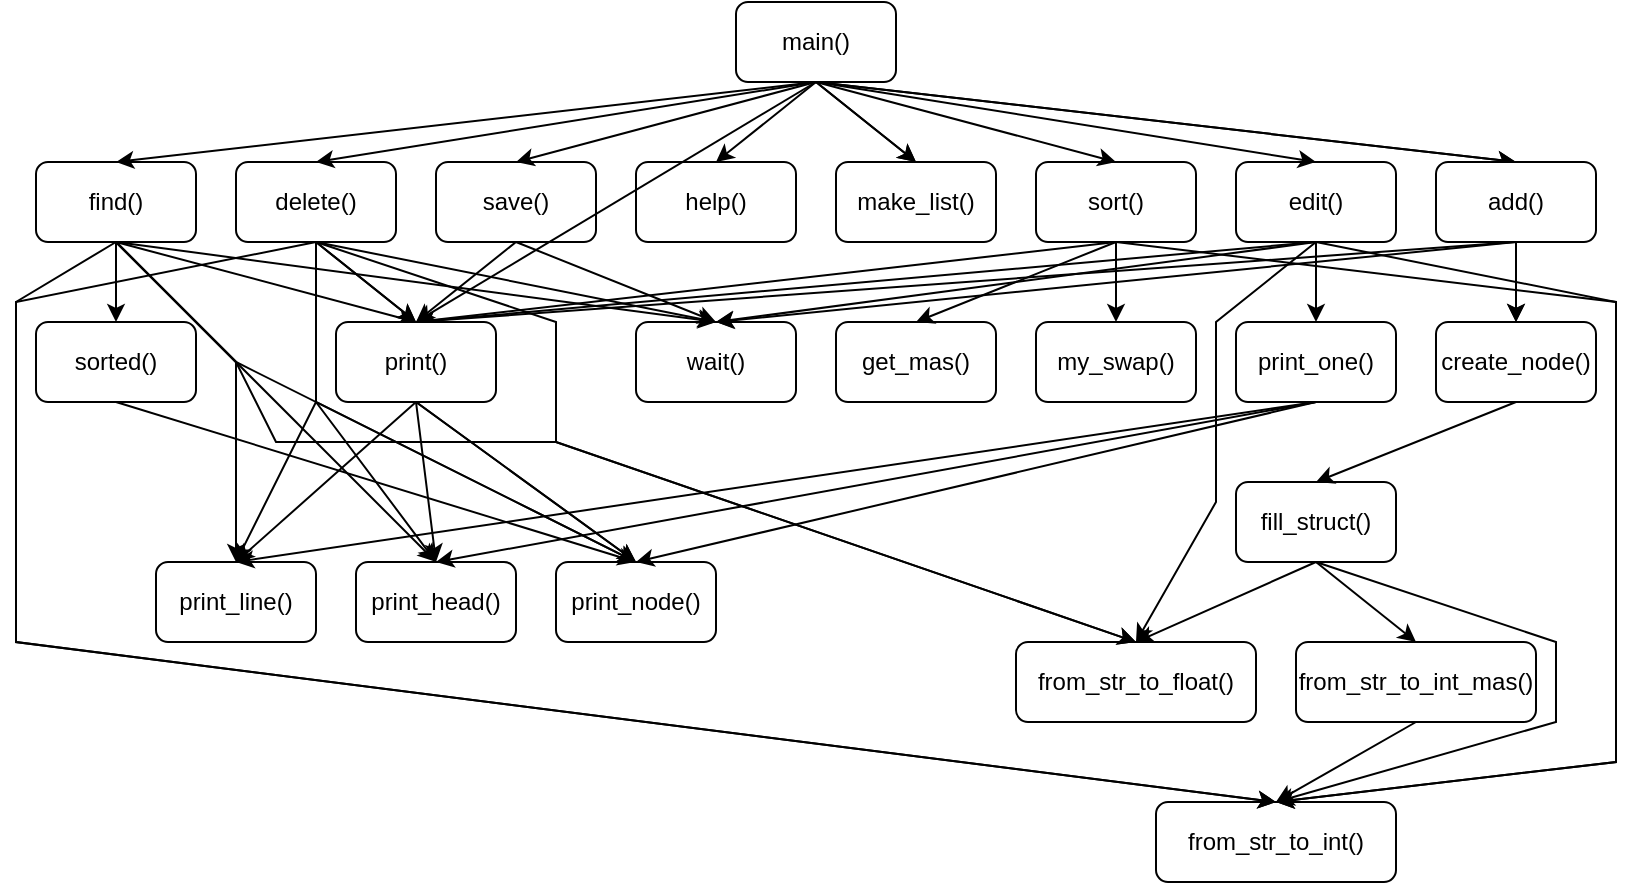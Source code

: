 <mxfile version="24.0.8" type="github">
  <diagram name="Страница — 1" id="bzlAM76s72klUTDz6-Z3">
    <mxGraphModel dx="951" dy="587" grid="1" gridSize="10" guides="1" tooltips="1" connect="1" arrows="1" fold="1" page="1" pageScale="1" pageWidth="827" pageHeight="1169" math="0" shadow="0">
      <root>
        <mxCell id="0" />
        <mxCell id="1" parent="0" />
        <mxCell id="kVX8QzD0kMPj1XJyIQ5E-1" value="main()" style="rounded=1;whiteSpace=wrap;html=1;" vertex="1" parent="1">
          <mxGeometry x="370" y="40" width="80" height="40" as="geometry" />
        </mxCell>
        <mxCell id="kVX8QzD0kMPj1XJyIQ5E-2" value="from_str_to_float()" style="rounded=1;whiteSpace=wrap;html=1;" vertex="1" parent="1">
          <mxGeometry x="510" y="360" width="120" height="40" as="geometry" />
        </mxCell>
        <mxCell id="kVX8QzD0kMPj1XJyIQ5E-24" value="from_str_to_int()" style="rounded=1;whiteSpace=wrap;html=1;" vertex="1" parent="1">
          <mxGeometry x="580" y="440" width="120" height="40" as="geometry" />
        </mxCell>
        <mxCell id="kVX8QzD0kMPj1XJyIQ5E-25" value="from_str_to_int_mas()" style="rounded=1;whiteSpace=wrap;html=1;" vertex="1" parent="1">
          <mxGeometry x="650" y="360" width="120" height="40" as="geometry" />
        </mxCell>
        <mxCell id="kVX8QzD0kMPj1XJyIQ5E-26" value="fill_struct()" style="rounded=1;whiteSpace=wrap;html=1;" vertex="1" parent="1">
          <mxGeometry x="620" y="280" width="80" height="40" as="geometry" />
        </mxCell>
        <mxCell id="kVX8QzD0kMPj1XJyIQ5E-28" value="create_node()" style="rounded=1;whiteSpace=wrap;html=1;" vertex="1" parent="1">
          <mxGeometry x="720" y="200" width="80" height="40" as="geometry" />
        </mxCell>
        <mxCell id="kVX8QzD0kMPj1XJyIQ5E-29" value="help()" style="rounded=1;whiteSpace=wrap;html=1;" vertex="1" parent="1">
          <mxGeometry x="320" y="120" width="80" height="40" as="geometry" />
        </mxCell>
        <mxCell id="kVX8QzD0kMPj1XJyIQ5E-30" value="wait()" style="rounded=1;whiteSpace=wrap;html=1;" vertex="1" parent="1">
          <mxGeometry x="320" y="200" width="80" height="40" as="geometry" />
        </mxCell>
        <mxCell id="kVX8QzD0kMPj1XJyIQ5E-32" value="print_line()" style="rounded=1;whiteSpace=wrap;html=1;" vertex="1" parent="1">
          <mxGeometry x="80" y="320" width="80" height="40" as="geometry" />
        </mxCell>
        <mxCell id="kVX8QzD0kMPj1XJyIQ5E-33" value="print_head()" style="rounded=1;whiteSpace=wrap;html=1;" vertex="1" parent="1">
          <mxGeometry x="180" y="320" width="80" height="40" as="geometry" />
        </mxCell>
        <mxCell id="kVX8QzD0kMPj1XJyIQ5E-34" value="print_node()" style="rounded=1;whiteSpace=wrap;html=1;" vertex="1" parent="1">
          <mxGeometry x="280" y="320" width="80" height="40" as="geometry" />
        </mxCell>
        <mxCell id="kVX8QzD0kMPj1XJyIQ5E-35" value="print_one()" style="rounded=1;whiteSpace=wrap;html=1;" vertex="1" parent="1">
          <mxGeometry x="620" y="200" width="80" height="40" as="geometry" />
        </mxCell>
        <mxCell id="kVX8QzD0kMPj1XJyIQ5E-36" value="sorted()" style="rounded=1;whiteSpace=wrap;html=1;" vertex="1" parent="1">
          <mxGeometry x="20" y="200" width="80" height="40" as="geometry" />
        </mxCell>
        <mxCell id="kVX8QzD0kMPj1XJyIQ5E-37" value="find()" style="rounded=1;whiteSpace=wrap;html=1;" vertex="1" parent="1">
          <mxGeometry x="20" y="120" width="80" height="40" as="geometry" />
        </mxCell>
        <mxCell id="kVX8QzD0kMPj1XJyIQ5E-38" value="get_mas()" style="rounded=1;whiteSpace=wrap;html=1;" vertex="1" parent="1">
          <mxGeometry x="420" y="200" width="80" height="40" as="geometry" />
        </mxCell>
        <mxCell id="kVX8QzD0kMPj1XJyIQ5E-39" value="my_swap()" style="rounded=1;whiteSpace=wrap;html=1;" vertex="1" parent="1">
          <mxGeometry x="520" y="200" width="80" height="40" as="geometry" />
        </mxCell>
        <mxCell id="kVX8QzD0kMPj1XJyIQ5E-40" value="sort()" style="rounded=1;whiteSpace=wrap;html=1;" vertex="1" parent="1">
          <mxGeometry x="520" y="120" width="80" height="40" as="geometry" />
        </mxCell>
        <mxCell id="kVX8QzD0kMPj1XJyIQ5E-42" value="edit()" style="rounded=1;whiteSpace=wrap;html=1;" vertex="1" parent="1">
          <mxGeometry x="620" y="120" width="80" height="40" as="geometry" />
        </mxCell>
        <mxCell id="kVX8QzD0kMPj1XJyIQ5E-43" value="delete()" style="rounded=1;whiteSpace=wrap;html=1;" vertex="1" parent="1">
          <mxGeometry x="120" y="120" width="80" height="40" as="geometry" />
        </mxCell>
        <mxCell id="kVX8QzD0kMPj1XJyIQ5E-44" value="save()" style="rounded=1;whiteSpace=wrap;html=1;" vertex="1" parent="1">
          <mxGeometry x="220" y="120" width="80" height="40" as="geometry" />
        </mxCell>
        <mxCell id="kVX8QzD0kMPj1XJyIQ5E-45" value="" style="endArrow=classic;html=1;rounded=0;exitX=0.5;exitY=1;exitDx=0;exitDy=0;entryX=0.5;entryY=0;entryDx=0;entryDy=0;" edge="1" parent="1" source="kVX8QzD0kMPj1XJyIQ5E-1" target="kVX8QzD0kMPj1XJyIQ5E-27">
          <mxGeometry width="50" height="50" relative="1" as="geometry">
            <mxPoint x="360" y="220" as="sourcePoint" />
            <mxPoint x="410" y="130" as="targetPoint" />
          </mxGeometry>
        </mxCell>
        <mxCell id="kVX8QzD0kMPj1XJyIQ5E-46" value="" style="endArrow=classic;html=1;rounded=0;exitX=0.5;exitY=1;exitDx=0;exitDy=0;entryX=0.5;entryY=0;entryDx=0;entryDy=0;" edge="1" parent="1" source="kVX8QzD0kMPj1XJyIQ5E-1" target="kVX8QzD0kMPj1XJyIQ5E-29">
          <mxGeometry width="50" height="50" relative="1" as="geometry">
            <mxPoint x="410" y="110" as="sourcePoint" />
            <mxPoint x="410" y="160" as="targetPoint" />
          </mxGeometry>
        </mxCell>
        <mxCell id="kVX8QzD0kMPj1XJyIQ5E-47" value="" style="endArrow=classic;html=1;rounded=0;exitX=0.5;exitY=1;exitDx=0;exitDy=0;entryX=0.5;entryY=0;entryDx=0;entryDy=0;" edge="1" parent="1" source="kVX8QzD0kMPj1XJyIQ5E-41" target="kVX8QzD0kMPj1XJyIQ5E-28">
          <mxGeometry width="50" height="50" relative="1" as="geometry">
            <mxPoint x="570" y="180" as="sourcePoint" />
            <mxPoint x="570" y="230" as="targetPoint" />
            <Array as="points" />
          </mxGeometry>
        </mxCell>
        <mxCell id="kVX8QzD0kMPj1XJyIQ5E-48" value="" style="endArrow=classic;html=1;rounded=0;exitX=0.5;exitY=1;exitDx=0;exitDy=0;entryX=0.5;entryY=0;entryDx=0;entryDy=0;" edge="1" parent="1" source="kVX8QzD0kMPj1XJyIQ5E-1" target="kVX8QzD0kMPj1XJyIQ5E-37">
          <mxGeometry width="50" height="50" relative="1" as="geometry">
            <mxPoint x="530" y="30" as="sourcePoint" />
            <mxPoint x="530" y="80" as="targetPoint" />
          </mxGeometry>
        </mxCell>
        <mxCell id="kVX8QzD0kMPj1XJyIQ5E-49" value="" style="endArrow=classic;html=1;rounded=0;exitX=0.5;exitY=1;exitDx=0;exitDy=0;entryX=0.5;entryY=0;entryDx=0;entryDy=0;" edge="1" parent="1" source="kVX8QzD0kMPj1XJyIQ5E-1" target="kVX8QzD0kMPj1XJyIQ5E-43">
          <mxGeometry width="50" height="50" relative="1" as="geometry">
            <mxPoint x="510" y="10" as="sourcePoint" />
            <mxPoint x="510" y="60" as="targetPoint" />
          </mxGeometry>
        </mxCell>
        <mxCell id="kVX8QzD0kMPj1XJyIQ5E-50" value="" style="endArrow=classic;html=1;rounded=0;exitX=0.5;exitY=1;exitDx=0;exitDy=0;entryX=0.5;entryY=0;entryDx=0;entryDy=0;" edge="1" parent="1" source="kVX8QzD0kMPj1XJyIQ5E-1" target="kVX8QzD0kMPj1XJyIQ5E-40">
          <mxGeometry width="50" height="50" relative="1" as="geometry">
            <mxPoint x="530" y="10" as="sourcePoint" />
            <mxPoint x="530" y="60" as="targetPoint" />
          </mxGeometry>
        </mxCell>
        <mxCell id="kVX8QzD0kMPj1XJyIQ5E-51" value="" style="endArrow=classic;html=1;rounded=0;exitX=0.5;exitY=1;exitDx=0;exitDy=0;entryX=0.5;entryY=0;entryDx=0;entryDy=0;" edge="1" parent="1" source="kVX8QzD0kMPj1XJyIQ5E-1" target="kVX8QzD0kMPj1XJyIQ5E-42">
          <mxGeometry width="50" height="50" relative="1" as="geometry">
            <mxPoint x="480" y="40" as="sourcePoint" />
            <mxPoint x="510" y="70" as="targetPoint" />
          </mxGeometry>
        </mxCell>
        <mxCell id="kVX8QzD0kMPj1XJyIQ5E-52" value="" style="endArrow=classic;html=1;rounded=0;exitX=0.5;exitY=1;exitDx=0;exitDy=0;entryX=0.5;entryY=0;entryDx=0;entryDy=0;" edge="1" parent="1" source="kVX8QzD0kMPj1XJyIQ5E-1" target="kVX8QzD0kMPj1XJyIQ5E-41">
          <mxGeometry width="50" height="50" relative="1" as="geometry">
            <mxPoint x="630" y="30" as="sourcePoint" />
            <mxPoint x="630" y="80" as="targetPoint" />
          </mxGeometry>
        </mxCell>
        <mxCell id="kVX8QzD0kMPj1XJyIQ5E-53" value="" style="endArrow=classic;html=1;rounded=0;exitX=0.5;exitY=1;exitDx=0;exitDy=0;entryX=0.5;entryY=0;entryDx=0;entryDy=0;" edge="1" parent="1" source="kVX8QzD0kMPj1XJyIQ5E-1" target="kVX8QzD0kMPj1XJyIQ5E-44">
          <mxGeometry width="50" height="50" relative="1" as="geometry">
            <mxPoint x="620" y="40" as="sourcePoint" />
            <mxPoint x="620" y="90" as="targetPoint" />
          </mxGeometry>
        </mxCell>
        <mxCell id="kVX8QzD0kMPj1XJyIQ5E-54" value="" style="endArrow=classic;html=1;rounded=0;exitX=0.5;exitY=1;exitDx=0;exitDy=0;entryX=0.5;entryY=0;entryDx=0;entryDy=0;" edge="1" parent="1" source="kVX8QzD0kMPj1XJyIQ5E-41" target="kVX8QzD0kMPj1XJyIQ5E-28">
          <mxGeometry width="50" height="50" relative="1" as="geometry">
            <mxPoint x="633" y="440" as="sourcePoint" />
            <mxPoint x="633" y="490" as="targetPoint" />
          </mxGeometry>
        </mxCell>
        <mxCell id="kVX8QzD0kMPj1XJyIQ5E-55" value="" style="endArrow=classic;html=1;rounded=0;exitX=0.5;exitY=1;exitDx=0;exitDy=0;entryX=0.5;entryY=0;entryDx=0;entryDy=0;" edge="1" parent="1" source="kVX8QzD0kMPj1XJyIQ5E-37" target="kVX8QzD0kMPj1XJyIQ5E-36">
          <mxGeometry width="50" height="50" relative="1" as="geometry">
            <mxPoint x="243" y="370" as="sourcePoint" />
            <mxPoint x="243" y="420" as="targetPoint" />
          </mxGeometry>
        </mxCell>
        <mxCell id="kVX8QzD0kMPj1XJyIQ5E-57" value="" style="endArrow=classic;html=1;rounded=0;exitX=0.5;exitY=1;exitDx=0;exitDy=0;entryX=0.5;entryY=0;entryDx=0;entryDy=0;" edge="1" parent="1" source="kVX8QzD0kMPj1XJyIQ5E-40" target="kVX8QzD0kMPj1XJyIQ5E-38">
          <mxGeometry width="50" height="50" relative="1" as="geometry">
            <mxPoint x="333" y="420" as="sourcePoint" />
            <mxPoint x="333" y="470" as="targetPoint" />
          </mxGeometry>
        </mxCell>
        <mxCell id="kVX8QzD0kMPj1XJyIQ5E-58" value="" style="endArrow=classic;html=1;rounded=0;exitX=0.5;exitY=1;exitDx=0;exitDy=0;entryX=0.5;entryY=0;entryDx=0;entryDy=0;" edge="1" parent="1" source="kVX8QzD0kMPj1XJyIQ5E-40" target="kVX8QzD0kMPj1XJyIQ5E-39">
          <mxGeometry width="50" height="50" relative="1" as="geometry">
            <mxPoint x="413" y="400" as="sourcePoint" />
            <mxPoint x="413" y="450" as="targetPoint" />
          </mxGeometry>
        </mxCell>
        <mxCell id="kVX8QzD0kMPj1XJyIQ5E-59" value="" style="endArrow=classic;html=1;rounded=0;exitX=0.5;exitY=1;exitDx=0;exitDy=0;entryX=0.5;entryY=0;entryDx=0;entryDy=0;" edge="1" parent="1" source="kVX8QzD0kMPj1XJyIQ5E-25" target="kVX8QzD0kMPj1XJyIQ5E-24">
          <mxGeometry width="50" height="50" relative="1" as="geometry">
            <mxPoint x="620" y="440" as="sourcePoint" />
            <mxPoint x="620" y="490" as="targetPoint" />
          </mxGeometry>
        </mxCell>
        <mxCell id="kVX8QzD0kMPj1XJyIQ5E-60" value="" style="endArrow=classic;html=1;rounded=0;exitX=0.5;exitY=1;exitDx=0;exitDy=0;entryX=0.5;entryY=0;entryDx=0;entryDy=0;" edge="1" parent="1" source="kVX8QzD0kMPj1XJyIQ5E-26" target="kVX8QzD0kMPj1XJyIQ5E-25">
          <mxGeometry width="50" height="50" relative="1" as="geometry">
            <mxPoint x="730" y="350" as="sourcePoint" />
            <mxPoint x="730" y="400" as="targetPoint" />
          </mxGeometry>
        </mxCell>
        <mxCell id="kVX8QzD0kMPj1XJyIQ5E-61" value="" style="endArrow=classic;html=1;rounded=0;exitX=0.5;exitY=1;exitDx=0;exitDy=0;entryX=0.5;entryY=0;entryDx=0;entryDy=0;" edge="1" parent="1" source="kVX8QzD0kMPj1XJyIQ5E-26" target="kVX8QzD0kMPj1XJyIQ5E-24">
          <mxGeometry width="50" height="50" relative="1" as="geometry">
            <mxPoint x="940" y="390" as="sourcePoint" />
            <mxPoint x="970" y="490" as="targetPoint" />
            <Array as="points">
              <mxPoint x="780" y="360" />
              <mxPoint x="780" y="400" />
            </Array>
          </mxGeometry>
        </mxCell>
        <mxCell id="kVX8QzD0kMPj1XJyIQ5E-62" value="" style="endArrow=classic;html=1;rounded=0;exitX=0.5;exitY=1;exitDx=0;exitDy=0;entryX=0.5;entryY=0;entryDx=0;entryDy=0;" edge="1" parent="1" source="kVX8QzD0kMPj1XJyIQ5E-37" target="kVX8QzD0kMPj1XJyIQ5E-24">
          <mxGeometry width="50" height="50" relative="1" as="geometry">
            <mxPoint x="263" y="440" as="sourcePoint" />
            <mxPoint x="263" y="490" as="targetPoint" />
            <Array as="points">
              <mxPoint x="10" y="190" />
              <mxPoint x="10" y="360" />
            </Array>
          </mxGeometry>
        </mxCell>
        <mxCell id="kVX8QzD0kMPj1XJyIQ5E-63" value="" style="endArrow=classic;html=1;rounded=0;exitX=0.5;exitY=1;exitDx=0;exitDy=0;entryX=0.5;entryY=0;entryDx=0;entryDy=0;" edge="1" parent="1" source="kVX8QzD0kMPj1XJyIQ5E-40" target="kVX8QzD0kMPj1XJyIQ5E-24">
          <mxGeometry width="50" height="50" relative="1" as="geometry">
            <mxPoint x="423" y="470" as="sourcePoint" />
            <mxPoint x="423" y="520" as="targetPoint" />
            <Array as="points">
              <mxPoint x="810" y="190" />
              <mxPoint x="810" y="420" />
            </Array>
          </mxGeometry>
        </mxCell>
        <mxCell id="kVX8QzD0kMPj1XJyIQ5E-64" value="" style="endArrow=classic;html=1;rounded=0;exitX=0.5;exitY=1;exitDx=0;exitDy=0;entryX=0.5;entryY=0;entryDx=0;entryDy=0;" edge="1" parent="1" source="kVX8QzD0kMPj1XJyIQ5E-42" target="kVX8QzD0kMPj1XJyIQ5E-24">
          <mxGeometry width="50" height="50" relative="1" as="geometry">
            <mxPoint x="183" y="380" as="sourcePoint" />
            <mxPoint x="183" y="430" as="targetPoint" />
            <Array as="points">
              <mxPoint x="810" y="190" />
              <mxPoint x="810" y="420" />
            </Array>
          </mxGeometry>
        </mxCell>
        <mxCell id="kVX8QzD0kMPj1XJyIQ5E-65" value="" style="endArrow=classic;html=1;rounded=0;exitX=0.5;exitY=1;exitDx=0;exitDy=0;entryX=0.5;entryY=0;entryDx=0;entryDy=0;" edge="1" parent="1" source="kVX8QzD0kMPj1XJyIQ5E-43" target="kVX8QzD0kMPj1XJyIQ5E-24">
          <mxGeometry width="50" height="50" relative="1" as="geometry">
            <mxPoint x="193" y="420" as="sourcePoint" />
            <mxPoint x="193" y="470" as="targetPoint" />
            <Array as="points">
              <mxPoint x="10" y="190" />
              <mxPoint x="10" y="360" />
            </Array>
          </mxGeometry>
        </mxCell>
        <mxCell id="kVX8QzD0kMPj1XJyIQ5E-66" value="" style="endArrow=classic;html=1;rounded=0;exitX=0.5;exitY=1;exitDx=0;exitDy=0;entryX=0.5;entryY=0;entryDx=0;entryDy=0;" edge="1" parent="1" source="kVX8QzD0kMPj1XJyIQ5E-26" target="kVX8QzD0kMPj1XJyIQ5E-2">
          <mxGeometry width="50" height="50" relative="1" as="geometry">
            <mxPoint x="610" y="430" as="sourcePoint" />
            <mxPoint x="610" y="480" as="targetPoint" />
          </mxGeometry>
        </mxCell>
        <mxCell id="kVX8QzD0kMPj1XJyIQ5E-67" value="" style="endArrow=classic;html=1;rounded=0;exitX=0.5;exitY=1;exitDx=0;exitDy=0;entryX=0.5;entryY=0;entryDx=0;entryDy=0;" edge="1" parent="1" source="kVX8QzD0kMPj1XJyIQ5E-37" target="kVX8QzD0kMPj1XJyIQ5E-2">
          <mxGeometry width="50" height="50" relative="1" as="geometry">
            <mxPoint x="293" y="460" as="sourcePoint" />
            <mxPoint x="293" y="510" as="targetPoint" />
            <Array as="points">
              <mxPoint x="120" y="220" />
              <mxPoint x="140" y="260" />
              <mxPoint x="280" y="260" />
            </Array>
          </mxGeometry>
        </mxCell>
        <mxCell id="kVX8QzD0kMPj1XJyIQ5E-68" value="" style="endArrow=classic;html=1;rounded=0;exitX=0.5;exitY=1;exitDx=0;exitDy=0;entryX=0.5;entryY=0;entryDx=0;entryDy=0;" edge="1" parent="1" source="kVX8QzD0kMPj1XJyIQ5E-42" target="kVX8QzD0kMPj1XJyIQ5E-2">
          <mxGeometry width="50" height="50" relative="1" as="geometry">
            <mxPoint x="253" y="450" as="sourcePoint" />
            <mxPoint x="253" y="500" as="targetPoint" />
            <Array as="points">
              <mxPoint x="610" y="200" />
              <mxPoint x="610" y="290" />
            </Array>
          </mxGeometry>
        </mxCell>
        <mxCell id="kVX8QzD0kMPj1XJyIQ5E-69" value="" style="endArrow=classic;html=1;rounded=0;exitX=0.5;exitY=1;exitDx=0;exitDy=0;entryX=0.5;entryY=0;entryDx=0;entryDy=0;" edge="1" parent="1" source="kVX8QzD0kMPj1XJyIQ5E-43" target="kVX8QzD0kMPj1XJyIQ5E-2">
          <mxGeometry width="50" height="50" relative="1" as="geometry">
            <mxPoint x="213" y="440" as="sourcePoint" />
            <mxPoint x="213" y="490" as="targetPoint" />
            <Array as="points">
              <mxPoint x="280" y="200" />
              <mxPoint x="280" y="260" />
            </Array>
          </mxGeometry>
        </mxCell>
        <mxCell id="kVX8QzD0kMPj1XJyIQ5E-70" value="" style="endArrow=classic;html=1;rounded=0;exitX=0.5;exitY=1;exitDx=0;exitDy=0;entryX=0.5;entryY=0;entryDx=0;entryDy=0;" edge="1" parent="1" source="kVX8QzD0kMPj1XJyIQ5E-28" target="kVX8QzD0kMPj1XJyIQ5E-26">
          <mxGeometry width="50" height="50" relative="1" as="geometry">
            <mxPoint x="560" y="420" as="sourcePoint" />
            <mxPoint x="560" y="470" as="targetPoint" />
          </mxGeometry>
        </mxCell>
        <mxCell id="kVX8QzD0kMPj1XJyIQ5E-71" value="" style="endArrow=classic;html=1;rounded=0;exitX=0.5;exitY=1;exitDx=0;exitDy=0;entryX=0.5;entryY=0;entryDx=0;entryDy=0;" edge="1" parent="1" source="kVX8QzD0kMPj1XJyIQ5E-37" target="kVX8QzD0kMPj1XJyIQ5E-30">
          <mxGeometry width="50" height="50" relative="1" as="geometry">
            <mxPoint x="83" y="310" as="sourcePoint" />
            <mxPoint x="83" y="360" as="targetPoint" />
          </mxGeometry>
        </mxCell>
        <mxCell id="kVX8QzD0kMPj1XJyIQ5E-73" value="" style="endArrow=classic;html=1;rounded=0;exitX=0.5;exitY=1;exitDx=0;exitDy=0;entryX=0.5;entryY=0;entryDx=0;entryDy=0;" edge="1" parent="1" source="kVX8QzD0kMPj1XJyIQ5E-41" target="kVX8QzD0kMPj1XJyIQ5E-30">
          <mxGeometry width="50" height="50" relative="1" as="geometry">
            <mxPoint x="153" y="390" as="sourcePoint" />
            <mxPoint x="153" y="440" as="targetPoint" />
          </mxGeometry>
        </mxCell>
        <mxCell id="kVX8QzD0kMPj1XJyIQ5E-74" value="" style="endArrow=classic;html=1;rounded=0;exitX=0.5;exitY=1;exitDx=0;exitDy=0;entryX=0.5;entryY=0;entryDx=0;entryDy=0;" edge="1" parent="1" source="kVX8QzD0kMPj1XJyIQ5E-42" target="kVX8QzD0kMPj1XJyIQ5E-30">
          <mxGeometry width="50" height="50" relative="1" as="geometry">
            <mxPoint x="283" y="410" as="sourcePoint" />
            <mxPoint x="283" y="460" as="targetPoint" />
          </mxGeometry>
        </mxCell>
        <mxCell id="kVX8QzD0kMPj1XJyIQ5E-75" value="" style="endArrow=classic;html=1;rounded=0;exitX=0.5;exitY=1;exitDx=0;exitDy=0;entryX=0.5;entryY=0;entryDx=0;entryDy=0;" edge="1" parent="1" source="kVX8QzD0kMPj1XJyIQ5E-43" target="kVX8QzD0kMPj1XJyIQ5E-30">
          <mxGeometry width="50" height="50" relative="1" as="geometry">
            <mxPoint x="233" y="440" as="sourcePoint" />
            <mxPoint x="233" y="490" as="targetPoint" />
          </mxGeometry>
        </mxCell>
        <mxCell id="kVX8QzD0kMPj1XJyIQ5E-76" value="" style="endArrow=classic;html=1;rounded=0;exitX=0.5;exitY=1;exitDx=0;exitDy=0;entryX=0.5;entryY=0;entryDx=0;entryDy=0;" edge="1" parent="1" source="kVX8QzD0kMPj1XJyIQ5E-44" target="kVX8QzD0kMPj1XJyIQ5E-30">
          <mxGeometry width="50" height="50" relative="1" as="geometry">
            <mxPoint x="163" y="440" as="sourcePoint" />
            <mxPoint x="163" y="490" as="targetPoint" />
          </mxGeometry>
        </mxCell>
        <mxCell id="kVX8QzD0kMPj1XJyIQ5E-77" value="" style="endArrow=classic;html=1;rounded=0;exitX=0.5;exitY=1;exitDx=0;exitDy=0;entryX=0.5;entryY=0;entryDx=0;entryDy=0;" edge="1" parent="1" source="kVX8QzD0kMPj1XJyIQ5E-35" target="kVX8QzD0kMPj1XJyIQ5E-32">
          <mxGeometry width="50" height="50" relative="1" as="geometry">
            <mxPoint x="180" y="510" as="sourcePoint" />
            <mxPoint x="180" y="560" as="targetPoint" />
          </mxGeometry>
        </mxCell>
        <mxCell id="kVX8QzD0kMPj1XJyIQ5E-78" value="" style="endArrow=classic;html=1;rounded=0;exitX=0.5;exitY=1;exitDx=0;exitDy=0;entryX=0.5;entryY=0;entryDx=0;entryDy=0;" edge="1" parent="1" source="kVX8QzD0kMPj1XJyIQ5E-31" target="kVX8QzD0kMPj1XJyIQ5E-32">
          <mxGeometry width="50" height="50" relative="1" as="geometry">
            <mxPoint x="370" y="500" as="sourcePoint" />
            <mxPoint x="370" y="550" as="targetPoint" />
          </mxGeometry>
        </mxCell>
        <mxCell id="kVX8QzD0kMPj1XJyIQ5E-79" value="" style="endArrow=classic;html=1;rounded=0;exitX=0.5;exitY=1;exitDx=0;exitDy=0;entryX=0.5;entryY=0;entryDx=0;entryDy=0;" edge="1" parent="1" source="kVX8QzD0kMPj1XJyIQ5E-35" target="kVX8QzD0kMPj1XJyIQ5E-33">
          <mxGeometry width="50" height="50" relative="1" as="geometry">
            <mxPoint x="240" y="490" as="sourcePoint" />
            <mxPoint x="240" y="540" as="targetPoint" />
          </mxGeometry>
        </mxCell>
        <mxCell id="kVX8QzD0kMPj1XJyIQ5E-80" value="" style="endArrow=classic;html=1;rounded=0;exitX=0.5;exitY=1;exitDx=0;exitDy=0;entryX=0.5;entryY=0;entryDx=0;entryDy=0;" edge="1" parent="1" source="kVX8QzD0kMPj1XJyIQ5E-35" target="kVX8QzD0kMPj1XJyIQ5E-34">
          <mxGeometry width="50" height="50" relative="1" as="geometry">
            <mxPoint x="350" y="630" as="sourcePoint" />
            <mxPoint x="350" y="680" as="targetPoint" />
          </mxGeometry>
        </mxCell>
        <mxCell id="kVX8QzD0kMPj1XJyIQ5E-81" value="" style="endArrow=classic;html=1;rounded=0;exitX=0.5;exitY=1;exitDx=0;exitDy=0;entryX=0.5;entryY=0;entryDx=0;entryDy=0;" edge="1" parent="1" source="kVX8QzD0kMPj1XJyIQ5E-31" target="kVX8QzD0kMPj1XJyIQ5E-33">
          <mxGeometry width="50" height="50" relative="1" as="geometry">
            <mxPoint x="310" y="655" as="sourcePoint" />
            <mxPoint x="310" y="705" as="targetPoint" />
          </mxGeometry>
        </mxCell>
        <mxCell id="kVX8QzD0kMPj1XJyIQ5E-82" value="" style="endArrow=classic;html=1;rounded=0;exitX=0.5;exitY=1;exitDx=0;exitDy=0;entryX=0.5;entryY=0;entryDx=0;entryDy=0;" edge="1" parent="1" source="kVX8QzD0kMPj1XJyIQ5E-31" target="kVX8QzD0kMPj1XJyIQ5E-34">
          <mxGeometry width="50" height="50" relative="1" as="geometry">
            <mxPoint x="360" y="595" as="sourcePoint" />
            <mxPoint x="360" y="645" as="targetPoint" />
          </mxGeometry>
        </mxCell>
        <mxCell id="kVX8QzD0kMPj1XJyIQ5E-83" value="" style="endArrow=classic;html=1;rounded=0;exitX=0.5;exitY=1;exitDx=0;exitDy=0;entryX=0.5;entryY=0;entryDx=0;entryDy=0;" edge="1" parent="1" source="kVX8QzD0kMPj1XJyIQ5E-37" target="kVX8QzD0kMPj1XJyIQ5E-32">
          <mxGeometry width="50" height="50" relative="1" as="geometry">
            <mxPoint x="373" y="390" as="sourcePoint" />
            <mxPoint x="373" y="440" as="targetPoint" />
            <Array as="points">
              <mxPoint x="120" y="220" />
            </Array>
          </mxGeometry>
        </mxCell>
        <mxCell id="kVX8QzD0kMPj1XJyIQ5E-84" value="" style="endArrow=classic;html=1;rounded=0;exitX=0.5;exitY=1;exitDx=0;exitDy=0;entryX=0.5;entryY=0;entryDx=0;entryDy=0;" edge="1" parent="1" source="kVX8QzD0kMPj1XJyIQ5E-43" target="kVX8QzD0kMPj1XJyIQ5E-32">
          <mxGeometry width="50" height="50" relative="1" as="geometry">
            <mxPoint x="183" y="410" as="sourcePoint" />
            <mxPoint x="183" y="460" as="targetPoint" />
            <Array as="points">
              <mxPoint x="160" y="240" />
            </Array>
          </mxGeometry>
        </mxCell>
        <mxCell id="kVX8QzD0kMPj1XJyIQ5E-85" value="" style="endArrow=classic;html=1;rounded=0;exitX=0.5;exitY=1;exitDx=0;exitDy=0;entryX=0.5;entryY=0;entryDx=0;entryDy=0;" edge="1" parent="1" source="kVX8QzD0kMPj1XJyIQ5E-43" target="kVX8QzD0kMPj1XJyIQ5E-33">
          <mxGeometry width="50" height="50" relative="1" as="geometry">
            <mxPoint x="323" y="460" as="sourcePoint" />
            <mxPoint x="323" y="510" as="targetPoint" />
            <Array as="points">
              <mxPoint x="160" y="240" />
            </Array>
          </mxGeometry>
        </mxCell>
        <mxCell id="kVX8QzD0kMPj1XJyIQ5E-86" value="" style="endArrow=classic;html=1;rounded=0;exitX=0.5;exitY=1;exitDx=0;exitDy=0;entryX=0.5;entryY=0;entryDx=0;entryDy=0;" edge="1" parent="1" source="kVX8QzD0kMPj1XJyIQ5E-37" target="kVX8QzD0kMPj1XJyIQ5E-33">
          <mxGeometry width="50" height="50" relative="1" as="geometry">
            <mxPoint x="273" y="480" as="sourcePoint" />
            <mxPoint x="273" y="530" as="targetPoint" />
            <Array as="points" />
          </mxGeometry>
        </mxCell>
        <mxCell id="kVX8QzD0kMPj1XJyIQ5E-87" value="" style="endArrow=classic;html=1;rounded=0;exitX=0.5;exitY=1;exitDx=0;exitDy=0;entryX=0.5;entryY=0;entryDx=0;entryDy=0;" edge="1" parent="1" source="kVX8QzD0kMPj1XJyIQ5E-36" target="kVX8QzD0kMPj1XJyIQ5E-34">
          <mxGeometry width="50" height="50" relative="1" as="geometry">
            <mxPoint x="550" y="400" as="sourcePoint" />
            <mxPoint x="600" y="560" as="targetPoint" />
          </mxGeometry>
        </mxCell>
        <mxCell id="kVX8QzD0kMPj1XJyIQ5E-88" value="" style="endArrow=classic;html=1;rounded=0;exitX=0.5;exitY=1;exitDx=0;exitDy=0;entryX=0.5;entryY=0;entryDx=0;entryDy=0;" edge="1" parent="1" source="kVX8QzD0kMPj1XJyIQ5E-37" target="kVX8QzD0kMPj1XJyIQ5E-34">
          <mxGeometry width="50" height="50" relative="1" as="geometry">
            <mxPoint x="163" y="430" as="sourcePoint" />
            <mxPoint x="163" y="480" as="targetPoint" />
            <Array as="points">
              <mxPoint x="120" y="220" />
            </Array>
          </mxGeometry>
        </mxCell>
        <mxCell id="kVX8QzD0kMPj1XJyIQ5E-89" value="" style="endArrow=classic;html=1;rounded=0;exitX=0.5;exitY=1;exitDx=0;exitDy=0;entryX=0.5;entryY=0;entryDx=0;entryDy=0;" edge="1" parent="1" source="kVX8QzD0kMPj1XJyIQ5E-31" target="kVX8QzD0kMPj1XJyIQ5E-34">
          <mxGeometry width="50" height="50" relative="1" as="geometry">
            <mxPoint x="373" y="490" as="sourcePoint" />
            <mxPoint x="373" y="540" as="targetPoint" />
          </mxGeometry>
        </mxCell>
        <mxCell id="kVX8QzD0kMPj1XJyIQ5E-90" value="" style="endArrow=classic;html=1;rounded=0;exitX=0.5;exitY=1;exitDx=0;exitDy=0;entryX=0.5;entryY=0;entryDx=0;entryDy=0;" edge="1" parent="1" source="kVX8QzD0kMPj1XJyIQ5E-42" target="kVX8QzD0kMPj1XJyIQ5E-35">
          <mxGeometry width="50" height="50" relative="1" as="geometry">
            <mxPoint x="63" y="400" as="sourcePoint" />
            <mxPoint x="63" y="450" as="targetPoint" />
          </mxGeometry>
        </mxCell>
        <mxCell id="kVX8QzD0kMPj1XJyIQ5E-91" value="" style="endArrow=classic;html=1;rounded=0;exitX=0.5;exitY=1;exitDx=0;exitDy=0;entryX=0.5;entryY=0;entryDx=0;entryDy=0;" edge="1" parent="1" source="kVX8QzD0kMPj1XJyIQ5E-1" target="kVX8QzD0kMPj1XJyIQ5E-31">
          <mxGeometry width="50" height="50" relative="1" as="geometry">
            <mxPoint x="120" y="330" as="sourcePoint" />
            <mxPoint x="120" y="380" as="targetPoint" />
          </mxGeometry>
        </mxCell>
        <mxCell id="kVX8QzD0kMPj1XJyIQ5E-92" value="" style="endArrow=classic;html=1;rounded=0;exitX=0.5;exitY=1;exitDx=0;exitDy=0;entryX=0.5;entryY=0;entryDx=0;entryDy=0;" edge="1" parent="1" source="kVX8QzD0kMPj1XJyIQ5E-37" target="kVX8QzD0kMPj1XJyIQ5E-31">
          <mxGeometry width="50" height="50" relative="1" as="geometry">
            <mxPoint x="123" y="400" as="sourcePoint" />
            <mxPoint x="123" y="450" as="targetPoint" />
          </mxGeometry>
        </mxCell>
        <mxCell id="kVX8QzD0kMPj1XJyIQ5E-93" value="" style="endArrow=classic;html=1;rounded=0;exitX=0.5;exitY=1;exitDx=0;exitDy=0;entryX=0.5;entryY=0;entryDx=0;entryDy=0;" edge="1" parent="1" source="kVX8QzD0kMPj1XJyIQ5E-40" target="kVX8QzD0kMPj1XJyIQ5E-31">
          <mxGeometry width="50" height="50" relative="1" as="geometry">
            <mxPoint x="153" y="470" as="sourcePoint" />
            <mxPoint x="153" y="520" as="targetPoint" />
          </mxGeometry>
        </mxCell>
        <mxCell id="kVX8QzD0kMPj1XJyIQ5E-94" value="" style="endArrow=classic;html=1;rounded=0;exitX=0.5;exitY=1;exitDx=0;exitDy=0;entryX=0.5;entryY=0;entryDx=0;entryDy=0;" edge="1" parent="1" source="kVX8QzD0kMPj1XJyIQ5E-41" target="kVX8QzD0kMPj1XJyIQ5E-31">
          <mxGeometry width="50" height="50" relative="1" as="geometry">
            <mxPoint x="133" y="430" as="sourcePoint" />
            <mxPoint x="133" y="480" as="targetPoint" />
          </mxGeometry>
        </mxCell>
        <mxCell id="kVX8QzD0kMPj1XJyIQ5E-95" value="" style="endArrow=classic;html=1;rounded=0;exitX=0.5;exitY=1;exitDx=0;exitDy=0;entryX=0.5;entryY=0;entryDx=0;entryDy=0;" edge="1" parent="1" source="kVX8QzD0kMPj1XJyIQ5E-42" target="kVX8QzD0kMPj1XJyIQ5E-31">
          <mxGeometry width="50" height="50" relative="1" as="geometry">
            <mxPoint x="83" y="420" as="sourcePoint" />
            <mxPoint x="83" y="470" as="targetPoint" />
          </mxGeometry>
        </mxCell>
        <mxCell id="kVX8QzD0kMPj1XJyIQ5E-96" value="" style="endArrow=classic;html=1;rounded=0;exitX=0.5;exitY=1;exitDx=0;exitDy=0;entryX=0.5;entryY=0;entryDx=0;entryDy=0;" edge="1" parent="1" source="kVX8QzD0kMPj1XJyIQ5E-43" target="kVX8QzD0kMPj1XJyIQ5E-31">
          <mxGeometry width="50" height="50" relative="1" as="geometry">
            <mxPoint x="113" y="460" as="sourcePoint" />
            <mxPoint x="113" y="510" as="targetPoint" />
          </mxGeometry>
        </mxCell>
        <mxCell id="kVX8QzD0kMPj1XJyIQ5E-97" value="" style="endArrow=classic;html=1;rounded=0;exitX=0.5;exitY=1;exitDx=0;exitDy=0;entryX=0.5;entryY=0;entryDx=0;entryDy=0;" edge="1" parent="1" source="kVX8QzD0kMPj1XJyIQ5E-44" target="kVX8QzD0kMPj1XJyIQ5E-31">
          <mxGeometry width="50" height="50" relative="1" as="geometry">
            <mxPoint x="113" y="430" as="sourcePoint" />
            <mxPoint x="113" y="480" as="targetPoint" />
          </mxGeometry>
        </mxCell>
        <mxCell id="kVX8QzD0kMPj1XJyIQ5E-98" value="" style="endArrow=classic;html=1;rounded=0;exitX=0.5;exitY=1;exitDx=0;exitDy=0;entryX=0.5;entryY=0;entryDx=0;entryDy=0;" edge="1" parent="1" source="kVX8QzD0kMPj1XJyIQ5E-1" target="kVX8QzD0kMPj1XJyIQ5E-27">
          <mxGeometry width="50" height="50" relative="1" as="geometry">
            <mxPoint x="410" y="80" as="sourcePoint" />
            <mxPoint x="563" y="240" as="targetPoint" />
          </mxGeometry>
        </mxCell>
        <mxCell id="kVX8QzD0kMPj1XJyIQ5E-27" value="make_list()" style="rounded=1;whiteSpace=wrap;html=1;" vertex="1" parent="1">
          <mxGeometry x="420" y="120" width="80" height="40" as="geometry" />
        </mxCell>
        <mxCell id="kVX8QzD0kMPj1XJyIQ5E-99" value="" style="endArrow=classic;html=1;rounded=0;exitX=0.5;exitY=1;exitDx=0;exitDy=0;entryX=0.5;entryY=0;entryDx=0;entryDy=0;" edge="1" parent="1" source="kVX8QzD0kMPj1XJyIQ5E-1" target="kVX8QzD0kMPj1XJyIQ5E-41">
          <mxGeometry width="50" height="50" relative="1" as="geometry">
            <mxPoint x="410" y="80" as="sourcePoint" />
            <mxPoint x="1990" y="320" as="targetPoint" />
            <Array as="points" />
          </mxGeometry>
        </mxCell>
        <mxCell id="kVX8QzD0kMPj1XJyIQ5E-41" value="add()" style="rounded=1;whiteSpace=wrap;html=1;" vertex="1" parent="1">
          <mxGeometry x="720" y="120" width="80" height="40" as="geometry" />
        </mxCell>
        <mxCell id="kVX8QzD0kMPj1XJyIQ5E-100" value="" style="endArrow=classic;html=1;rounded=0;exitX=0.5;exitY=1;exitDx=0;exitDy=0;entryX=0.5;entryY=0;entryDx=0;entryDy=0;" edge="1" parent="1" source="kVX8QzD0kMPj1XJyIQ5E-43" target="kVX8QzD0kMPj1XJyIQ5E-31">
          <mxGeometry width="50" height="50" relative="1" as="geometry">
            <mxPoint x="160" y="160" as="sourcePoint" />
            <mxPoint x="400" y="360" as="targetPoint" />
          </mxGeometry>
        </mxCell>
        <mxCell id="kVX8QzD0kMPj1XJyIQ5E-31" value="print()" style="rounded=1;whiteSpace=wrap;html=1;" vertex="1" parent="1">
          <mxGeometry x="170" y="200" width="80" height="40" as="geometry" />
        </mxCell>
        <mxCell id="kVX8QzD0kMPj1XJyIQ5E-101" value="" style="endArrow=classic;html=1;rounded=0;entryX=0.5;entryY=0;entryDx=0;entryDy=0;exitX=0.5;exitY=1;exitDx=0;exitDy=0;" edge="1" parent="1" source="kVX8QzD0kMPj1XJyIQ5E-43" target="kVX8QzD0kMPj1XJyIQ5E-34">
          <mxGeometry width="50" height="50" relative="1" as="geometry">
            <mxPoint x="140" y="200" as="sourcePoint" />
            <mxPoint x="150" y="530" as="targetPoint" />
            <Array as="points">
              <mxPoint x="160" y="240" />
            </Array>
          </mxGeometry>
        </mxCell>
      </root>
    </mxGraphModel>
  </diagram>
</mxfile>
